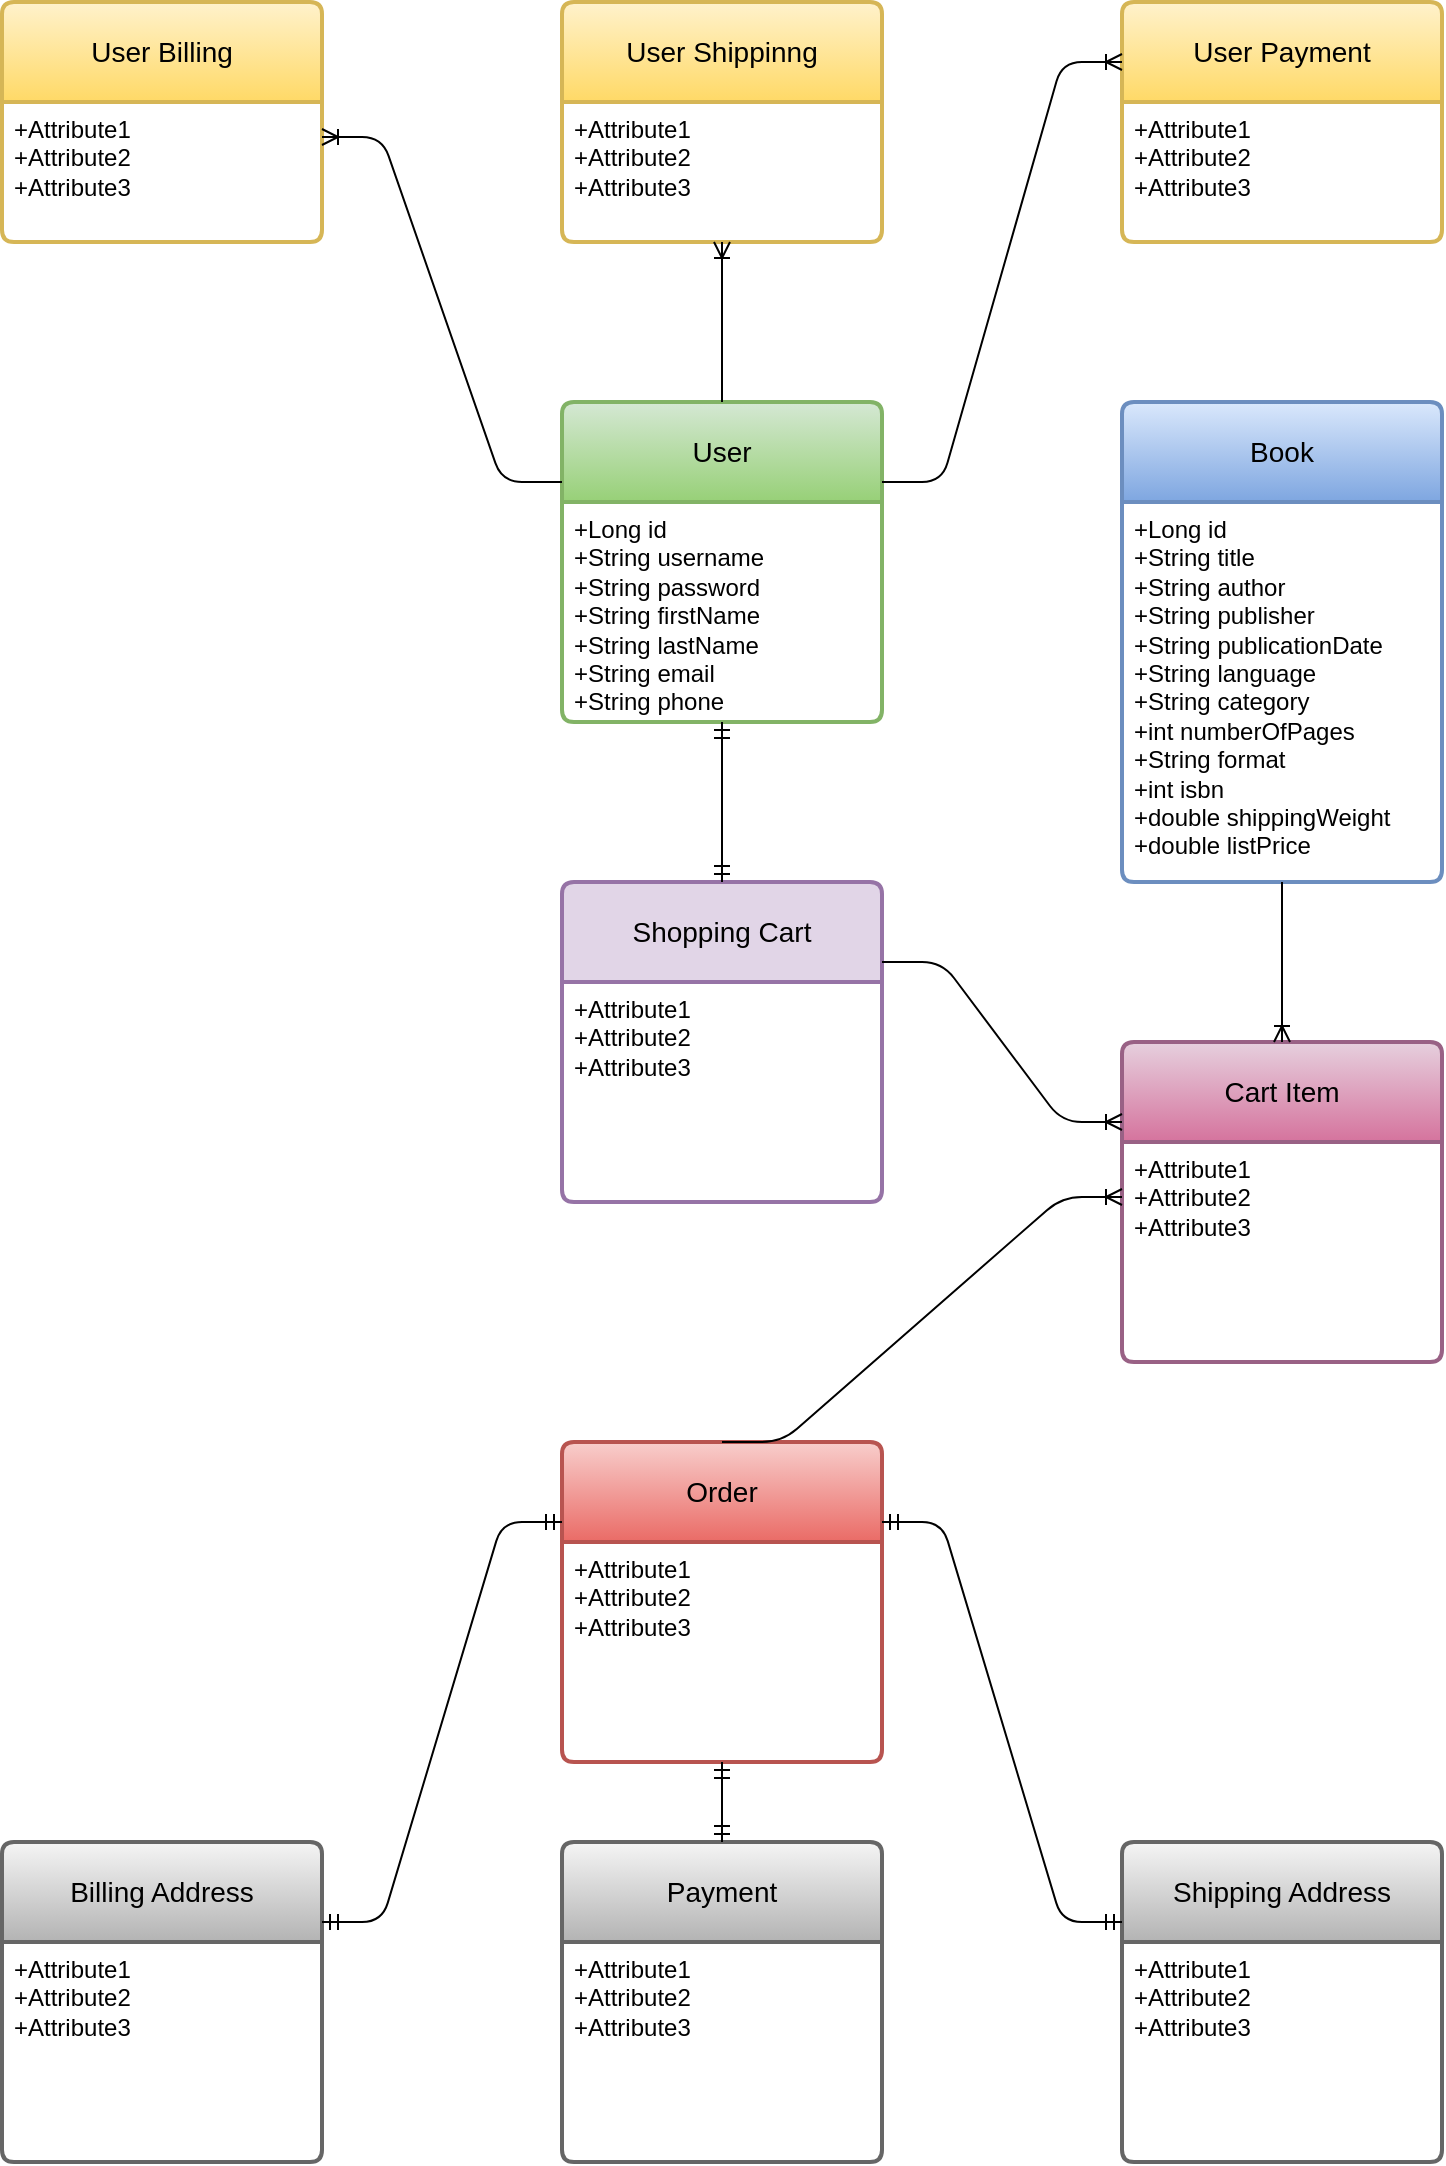 <mxfile version="22.1.21" type="device">
  <diagram name="ERD Alpine Bookstore" id="efa7a0a1-bf9b-a30e-e6df-94a7791c09e9">
    <mxGraphModel dx="626" dy="448" grid="1" gridSize="10" guides="1" tooltips="1" connect="1" arrows="1" fold="1" page="1" pageScale="1" pageWidth="826" pageHeight="1169" background="none" math="0" shadow="0">
      <root>
        <mxCell id="0" />
        <mxCell id="1" parent="0" />
        <mxCell id="V7H8Wha3FZnOUQtV0K5t-114" value="User" style="swimlane;childLayout=stackLayout;horizontal=1;startSize=50;horizontalStack=0;rounded=1;fontSize=14;fontStyle=0;strokeWidth=2;resizeParent=0;resizeLast=1;shadow=0;dashed=0;align=center;arcSize=4;whiteSpace=wrap;html=1;fillColor=#d5e8d4;strokeColor=#82b366;gradientColor=#97d077;" vertex="1" parent="1">
          <mxGeometry x="320" y="240" width="160" height="160" as="geometry" />
        </mxCell>
        <mxCell id="V7H8Wha3FZnOUQtV0K5t-115" value="+Long id&lt;br&gt;+String username&lt;br&gt;+String password&lt;br&gt;+String firstName&lt;br&gt;+String lastName&lt;br&gt;+String email&lt;br&gt;+String phone" style="align=left;strokeColor=none;fillColor=none;spacingLeft=4;fontSize=12;verticalAlign=top;resizable=0;rotatable=0;part=1;html=1;" vertex="1" parent="V7H8Wha3FZnOUQtV0K5t-114">
          <mxGeometry y="50" width="160" height="110" as="geometry" />
        </mxCell>
        <mxCell id="V7H8Wha3FZnOUQtV0K5t-116" value="User Payment" style="swimlane;childLayout=stackLayout;horizontal=1;startSize=50;horizontalStack=0;rounded=1;fontSize=14;fontStyle=0;strokeWidth=2;resizeParent=0;resizeLast=1;shadow=0;dashed=0;align=center;arcSize=4;whiteSpace=wrap;html=1;fillColor=#fff2cc;gradientColor=#ffd966;strokeColor=#d6b656;" vertex="1" parent="1">
          <mxGeometry x="600" y="40" width="160" height="120" as="geometry" />
        </mxCell>
        <mxCell id="V7H8Wha3FZnOUQtV0K5t-117" value="+Attribute1&#xa;+Attribute2&#xa;+Attribute3" style="align=left;strokeColor=none;fillColor=none;spacingLeft=4;fontSize=12;verticalAlign=top;resizable=0;rotatable=0;part=1;html=1;" vertex="1" parent="V7H8Wha3FZnOUQtV0K5t-116">
          <mxGeometry y="50" width="160" height="70" as="geometry" />
        </mxCell>
        <mxCell id="V7H8Wha3FZnOUQtV0K5t-118" value="User Shippinng" style="swimlane;childLayout=stackLayout;horizontal=1;startSize=50;horizontalStack=0;rounded=1;fontSize=14;fontStyle=0;strokeWidth=2;resizeParent=0;resizeLast=1;shadow=0;dashed=0;align=center;arcSize=4;whiteSpace=wrap;html=1;fillColor=#fff2cc;gradientColor=#ffd966;strokeColor=#d6b656;" vertex="1" parent="1">
          <mxGeometry x="320" y="40" width="160" height="120" as="geometry" />
        </mxCell>
        <mxCell id="V7H8Wha3FZnOUQtV0K5t-119" value="+Attribute1&#xa;+Attribute2&#xa;+Attribute3" style="align=left;strokeColor=none;fillColor=none;spacingLeft=4;fontSize=12;verticalAlign=top;resizable=0;rotatable=0;part=1;html=1;" vertex="1" parent="V7H8Wha3FZnOUQtV0K5t-118">
          <mxGeometry y="50" width="160" height="70" as="geometry" />
        </mxCell>
        <mxCell id="V7H8Wha3FZnOUQtV0K5t-120" value="User Billing" style="swimlane;childLayout=stackLayout;horizontal=1;startSize=50;horizontalStack=0;rounded=1;fontSize=14;fontStyle=0;strokeWidth=2;resizeParent=0;resizeLast=1;shadow=0;dashed=0;align=center;arcSize=4;whiteSpace=wrap;html=1;fillColor=#fff2cc;gradientColor=#ffd966;strokeColor=#d6b656;" vertex="1" parent="1">
          <mxGeometry x="40" y="40" width="160" height="120" as="geometry" />
        </mxCell>
        <mxCell id="V7H8Wha3FZnOUQtV0K5t-121" value="+Attribute1&#xa;+Attribute2&#xa;+Attribute3" style="align=left;strokeColor=none;fillColor=none;spacingLeft=4;fontSize=12;verticalAlign=top;resizable=0;rotatable=0;part=1;html=1;" vertex="1" parent="V7H8Wha3FZnOUQtV0K5t-120">
          <mxGeometry y="50" width="160" height="70" as="geometry" />
        </mxCell>
        <mxCell id="V7H8Wha3FZnOUQtV0K5t-122" value="" style="edgeStyle=entityRelationEdgeStyle;fontSize=12;html=1;endArrow=ERoneToMany;rounded=1;entryX=0;entryY=0.25;entryDx=0;entryDy=0;exitX=1;exitY=0.25;exitDx=0;exitDy=0;curved=0;" edge="1" parent="1" source="V7H8Wha3FZnOUQtV0K5t-114" target="V7H8Wha3FZnOUQtV0K5t-116">
          <mxGeometry width="100" height="100" relative="1" as="geometry">
            <mxPoint x="380" y="210" as="sourcePoint" />
            <mxPoint x="370" y="50" as="targetPoint" />
          </mxGeometry>
        </mxCell>
        <mxCell id="V7H8Wha3FZnOUQtV0K5t-123" value="" style="fontSize=12;html=1;endArrow=ERoneToMany;rounded=1;entryX=0.5;entryY=1;entryDx=0;entryDy=0;" edge="1" parent="1" target="V7H8Wha3FZnOUQtV0K5t-119">
          <mxGeometry width="100" height="100" relative="1" as="geometry">
            <mxPoint x="400" y="240" as="sourcePoint" />
            <mxPoint x="350" y="450" as="targetPoint" />
          </mxGeometry>
        </mxCell>
        <mxCell id="V7H8Wha3FZnOUQtV0K5t-124" value="" style="edgeStyle=entityRelationEdgeStyle;fontSize=12;html=1;endArrow=ERoneToMany;rounded=1;entryX=1;entryY=0.25;entryDx=0;entryDy=0;exitX=0;exitY=0.25;exitDx=0;exitDy=0;curved=0;" edge="1" parent="1" source="V7H8Wha3FZnOUQtV0K5t-114" target="V7H8Wha3FZnOUQtV0K5t-121">
          <mxGeometry width="100" height="100" relative="1" as="geometry">
            <mxPoint x="300" y="540" as="sourcePoint" />
            <mxPoint x="400" y="440" as="targetPoint" />
          </mxGeometry>
        </mxCell>
        <mxCell id="V7H8Wha3FZnOUQtV0K5t-125" value="Shopping Cart" style="swimlane;childLayout=stackLayout;horizontal=1;startSize=50;horizontalStack=0;rounded=1;fontSize=14;fontStyle=0;strokeWidth=2;resizeParent=0;resizeLast=1;shadow=0;dashed=0;align=center;arcSize=4;whiteSpace=wrap;html=1;fillColor=#e1d5e7;strokeColor=#9673a6;" vertex="1" parent="1">
          <mxGeometry x="320" y="480" width="160" height="160" as="geometry" />
        </mxCell>
        <mxCell id="V7H8Wha3FZnOUQtV0K5t-126" value="+Attribute1&#xa;+Attribute2&#xa;+Attribute3" style="align=left;strokeColor=none;fillColor=none;spacingLeft=4;fontSize=12;verticalAlign=top;resizable=0;rotatable=0;part=1;html=1;" vertex="1" parent="V7H8Wha3FZnOUQtV0K5t-125">
          <mxGeometry y="50" width="160" height="110" as="geometry" />
        </mxCell>
        <mxCell id="V7H8Wha3FZnOUQtV0K5t-131" value="" style="edgeStyle=orthogonalEdgeStyle;fontSize=12;html=1;endArrow=ERmandOne;startArrow=ERmandOne;rounded=0;exitX=0.5;exitY=0;exitDx=0;exitDy=0;entryX=0.5;entryY=1;entryDx=0;entryDy=0;" edge="1" parent="1" source="V7H8Wha3FZnOUQtV0K5t-125" target="V7H8Wha3FZnOUQtV0K5t-115">
          <mxGeometry width="100" height="100" relative="1" as="geometry">
            <mxPoint x="660" y="450" as="sourcePoint" />
            <mxPoint x="540" y="370" as="targetPoint" />
          </mxGeometry>
        </mxCell>
        <mxCell id="V7H8Wha3FZnOUQtV0K5t-132" value="Book" style="swimlane;childLayout=stackLayout;horizontal=1;startSize=50;horizontalStack=0;rounded=1;fontSize=14;fontStyle=0;strokeWidth=2;resizeParent=0;resizeLast=1;shadow=0;dashed=0;align=center;arcSize=4;whiteSpace=wrap;html=1;fillColor=#dae8fc;strokeColor=#6c8ebf;gradientColor=#7ea6e0;" vertex="1" parent="1">
          <mxGeometry x="600" y="240" width="160" height="240" as="geometry" />
        </mxCell>
        <mxCell id="V7H8Wha3FZnOUQtV0K5t-133" value="+Long id&lt;br&gt;+String title&lt;br&gt;+String author&lt;br&gt;+String publisher&lt;br&gt;+String publicationDate&lt;br&gt;+String language&lt;br&gt;+String category&lt;br&gt;+int numberOfPages&lt;br&gt;+String format&lt;br&gt;+int isbn&lt;br&gt;+double shippingWeight&lt;br&gt;+double listPrice" style="align=left;strokeColor=none;fillColor=none;spacingLeft=4;fontSize=12;verticalAlign=top;resizable=0;rotatable=0;part=1;html=1;" vertex="1" parent="V7H8Wha3FZnOUQtV0K5t-132">
          <mxGeometry y="50" width="160" height="190" as="geometry" />
        </mxCell>
        <mxCell id="V7H8Wha3FZnOUQtV0K5t-134" value="Cart Item" style="swimlane;childLayout=stackLayout;horizontal=1;startSize=50;horizontalStack=0;rounded=1;fontSize=14;fontStyle=0;strokeWidth=2;resizeParent=0;resizeLast=1;shadow=0;dashed=0;align=center;arcSize=4;whiteSpace=wrap;html=1;fillColor=#e6d0de;gradientColor=#d5739d;strokeColor=#996185;" vertex="1" parent="1">
          <mxGeometry x="600" y="560" width="160" height="160" as="geometry" />
        </mxCell>
        <mxCell id="V7H8Wha3FZnOUQtV0K5t-135" value="+Attribute1&#xa;+Attribute2&#xa;+Attribute3" style="align=left;strokeColor=none;fillColor=none;spacingLeft=4;fontSize=12;verticalAlign=top;resizable=0;rotatable=0;part=1;html=1;" vertex="1" parent="V7H8Wha3FZnOUQtV0K5t-134">
          <mxGeometry y="50" width="160" height="110" as="geometry" />
        </mxCell>
        <mxCell id="V7H8Wha3FZnOUQtV0K5t-136" value="" style="fontSize=12;html=1;endArrow=ERoneToMany;rounded=1;exitX=0.5;exitY=1;exitDx=0;exitDy=0;entryX=0.5;entryY=0;entryDx=0;entryDy=0;elbow=vertical;edgeStyle=orthogonalEdgeStyle;curved=0;" edge="1" parent="1" source="V7H8Wha3FZnOUQtV0K5t-133" target="V7H8Wha3FZnOUQtV0K5t-134">
          <mxGeometry width="100" height="100" relative="1" as="geometry">
            <mxPoint x="590" y="540" as="sourcePoint" />
            <mxPoint x="690" y="440" as="targetPoint" />
          </mxGeometry>
        </mxCell>
        <mxCell id="V7H8Wha3FZnOUQtV0K5t-138" value="" style="edgeStyle=entityRelationEdgeStyle;fontSize=12;html=1;endArrow=ERoneToMany;rounded=1;exitX=1;exitY=0.25;exitDx=0;exitDy=0;curved=0;entryX=0;entryY=0.25;entryDx=0;entryDy=0;" edge="1" parent="1" source="V7H8Wha3FZnOUQtV0K5t-125" target="V7H8Wha3FZnOUQtV0K5t-134">
          <mxGeometry width="100" height="100" relative="1" as="geometry">
            <mxPoint x="500" y="550" as="sourcePoint" />
            <mxPoint x="600" y="450" as="targetPoint" />
          </mxGeometry>
        </mxCell>
        <mxCell id="V7H8Wha3FZnOUQtV0K5t-139" value="Order" style="swimlane;childLayout=stackLayout;horizontal=1;startSize=50;horizontalStack=0;rounded=1;fontSize=14;fontStyle=0;strokeWidth=2;resizeParent=0;resizeLast=1;shadow=0;dashed=0;align=center;arcSize=4;whiteSpace=wrap;html=1;fillColor=#f8cecc;strokeColor=#b85450;gradientColor=#ea6b66;" vertex="1" parent="1">
          <mxGeometry x="320" y="760" width="160" height="160" as="geometry" />
        </mxCell>
        <mxCell id="V7H8Wha3FZnOUQtV0K5t-140" value="+Attribute1&#xa;+Attribute2&#xa;+Attribute3" style="align=left;strokeColor=none;fillColor=none;spacingLeft=4;fontSize=12;verticalAlign=top;resizable=0;rotatable=0;part=1;html=1;" vertex="1" parent="V7H8Wha3FZnOUQtV0K5t-139">
          <mxGeometry y="50" width="160" height="110" as="geometry" />
        </mxCell>
        <mxCell id="V7H8Wha3FZnOUQtV0K5t-141" value="Billing Address" style="swimlane;childLayout=stackLayout;horizontal=1;startSize=50;horizontalStack=0;rounded=1;fontSize=14;fontStyle=0;strokeWidth=2;resizeParent=0;resizeLast=1;shadow=0;dashed=0;align=center;arcSize=4;whiteSpace=wrap;html=1;fillColor=#f5f5f5;gradientColor=#b3b3b3;strokeColor=#666666;" vertex="1" parent="1">
          <mxGeometry x="40" y="960" width="160" height="160" as="geometry" />
        </mxCell>
        <mxCell id="V7H8Wha3FZnOUQtV0K5t-142" value="+Attribute1&#xa;+Attribute2&#xa;+Attribute3" style="align=left;strokeColor=none;fillColor=none;spacingLeft=4;fontSize=12;verticalAlign=top;resizable=0;rotatable=0;part=1;html=1;" vertex="1" parent="V7H8Wha3FZnOUQtV0K5t-141">
          <mxGeometry y="50" width="160" height="110" as="geometry" />
        </mxCell>
        <mxCell id="V7H8Wha3FZnOUQtV0K5t-143" value="Payment" style="swimlane;childLayout=stackLayout;horizontal=1;startSize=50;horizontalStack=0;rounded=1;fontSize=14;fontStyle=0;strokeWidth=2;resizeParent=0;resizeLast=1;shadow=0;dashed=0;align=center;arcSize=4;whiteSpace=wrap;html=1;fillColor=#f5f5f5;gradientColor=#b3b3b3;strokeColor=#666666;" vertex="1" parent="1">
          <mxGeometry x="320" y="960" width="160" height="160" as="geometry" />
        </mxCell>
        <mxCell id="V7H8Wha3FZnOUQtV0K5t-144" value="+Attribute1&#xa;+Attribute2&#xa;+Attribute3" style="align=left;strokeColor=none;fillColor=none;spacingLeft=4;fontSize=12;verticalAlign=top;resizable=0;rotatable=0;part=1;html=1;" vertex="1" parent="V7H8Wha3FZnOUQtV0K5t-143">
          <mxGeometry y="50" width="160" height="110" as="geometry" />
        </mxCell>
        <mxCell id="V7H8Wha3FZnOUQtV0K5t-145" value="Shipping Address" style="swimlane;childLayout=stackLayout;horizontal=1;startSize=50;horizontalStack=0;rounded=1;fontSize=14;fontStyle=0;strokeWidth=2;resizeParent=0;resizeLast=1;shadow=0;dashed=0;align=center;arcSize=4;whiteSpace=wrap;html=1;fillColor=#f5f5f5;gradientColor=#b3b3b3;strokeColor=#666666;" vertex="1" parent="1">
          <mxGeometry x="600" y="960" width="160" height="160" as="geometry" />
        </mxCell>
        <mxCell id="V7H8Wha3FZnOUQtV0K5t-146" value="+Attribute1&#xa;+Attribute2&#xa;+Attribute3" style="align=left;strokeColor=none;fillColor=none;spacingLeft=4;fontSize=12;verticalAlign=top;resizable=0;rotatable=0;part=1;html=1;" vertex="1" parent="V7H8Wha3FZnOUQtV0K5t-145">
          <mxGeometry y="50" width="160" height="110" as="geometry" />
        </mxCell>
        <mxCell id="V7H8Wha3FZnOUQtV0K5t-147" value="" style="edgeStyle=entityRelationEdgeStyle;fontSize=12;html=1;endArrow=ERoneToMany;rounded=1;curved=0;entryX=0;entryY=0.25;entryDx=0;entryDy=0;exitX=0.5;exitY=0;exitDx=0;exitDy=0;" edge="1" parent="1" source="V7H8Wha3FZnOUQtV0K5t-139" target="V7H8Wha3FZnOUQtV0K5t-135">
          <mxGeometry width="100" height="100" relative="1" as="geometry">
            <mxPoint x="600" y="610" as="sourcePoint" />
            <mxPoint x="700" y="510" as="targetPoint" />
          </mxGeometry>
        </mxCell>
        <mxCell id="V7H8Wha3FZnOUQtV0K5t-148" value="" style="edgeStyle=entityRelationEdgeStyle;fontSize=12;html=1;endArrow=ERmandOne;startArrow=ERmandOne;rounded=1;entryX=0;entryY=0.25;entryDx=0;entryDy=0;curved=0;exitX=1;exitY=0.25;exitDx=0;exitDy=0;" edge="1" parent="1" source="V7H8Wha3FZnOUQtV0K5t-141" target="V7H8Wha3FZnOUQtV0K5t-139">
          <mxGeometry width="100" height="100" relative="1" as="geometry">
            <mxPoint x="370" y="810" as="sourcePoint" />
            <mxPoint x="470" y="710" as="targetPoint" />
          </mxGeometry>
        </mxCell>
        <mxCell id="V7H8Wha3FZnOUQtV0K5t-149" value="" style="edgeStyle=entityRelationEdgeStyle;fontSize=12;html=1;endArrow=ERmandOne;startArrow=ERmandOne;rounded=1;exitX=1;exitY=0.25;exitDx=0;exitDy=0;entryX=0;entryY=0.25;entryDx=0;entryDy=0;curved=0;" edge="1" parent="1" source="V7H8Wha3FZnOUQtV0K5t-139" target="V7H8Wha3FZnOUQtV0K5t-145">
          <mxGeometry width="100" height="100" relative="1" as="geometry">
            <mxPoint x="750" y="730" as="sourcePoint" />
            <mxPoint x="850" y="630" as="targetPoint" />
          </mxGeometry>
        </mxCell>
        <mxCell id="V7H8Wha3FZnOUQtV0K5t-150" value="" style="fontSize=12;html=1;endArrow=ERmandOne;startArrow=ERmandOne;rounded=0;entryX=0.5;entryY=1;entryDx=0;entryDy=0;exitX=0.5;exitY=0;exitDx=0;exitDy=0;" edge="1" parent="1" source="V7H8Wha3FZnOUQtV0K5t-143" target="V7H8Wha3FZnOUQtV0K5t-140">
          <mxGeometry width="100" height="100" relative="1" as="geometry">
            <mxPoint x="600" y="1000" as="sourcePoint" />
            <mxPoint x="700" y="900" as="targetPoint" />
          </mxGeometry>
        </mxCell>
      </root>
    </mxGraphModel>
  </diagram>
</mxfile>

